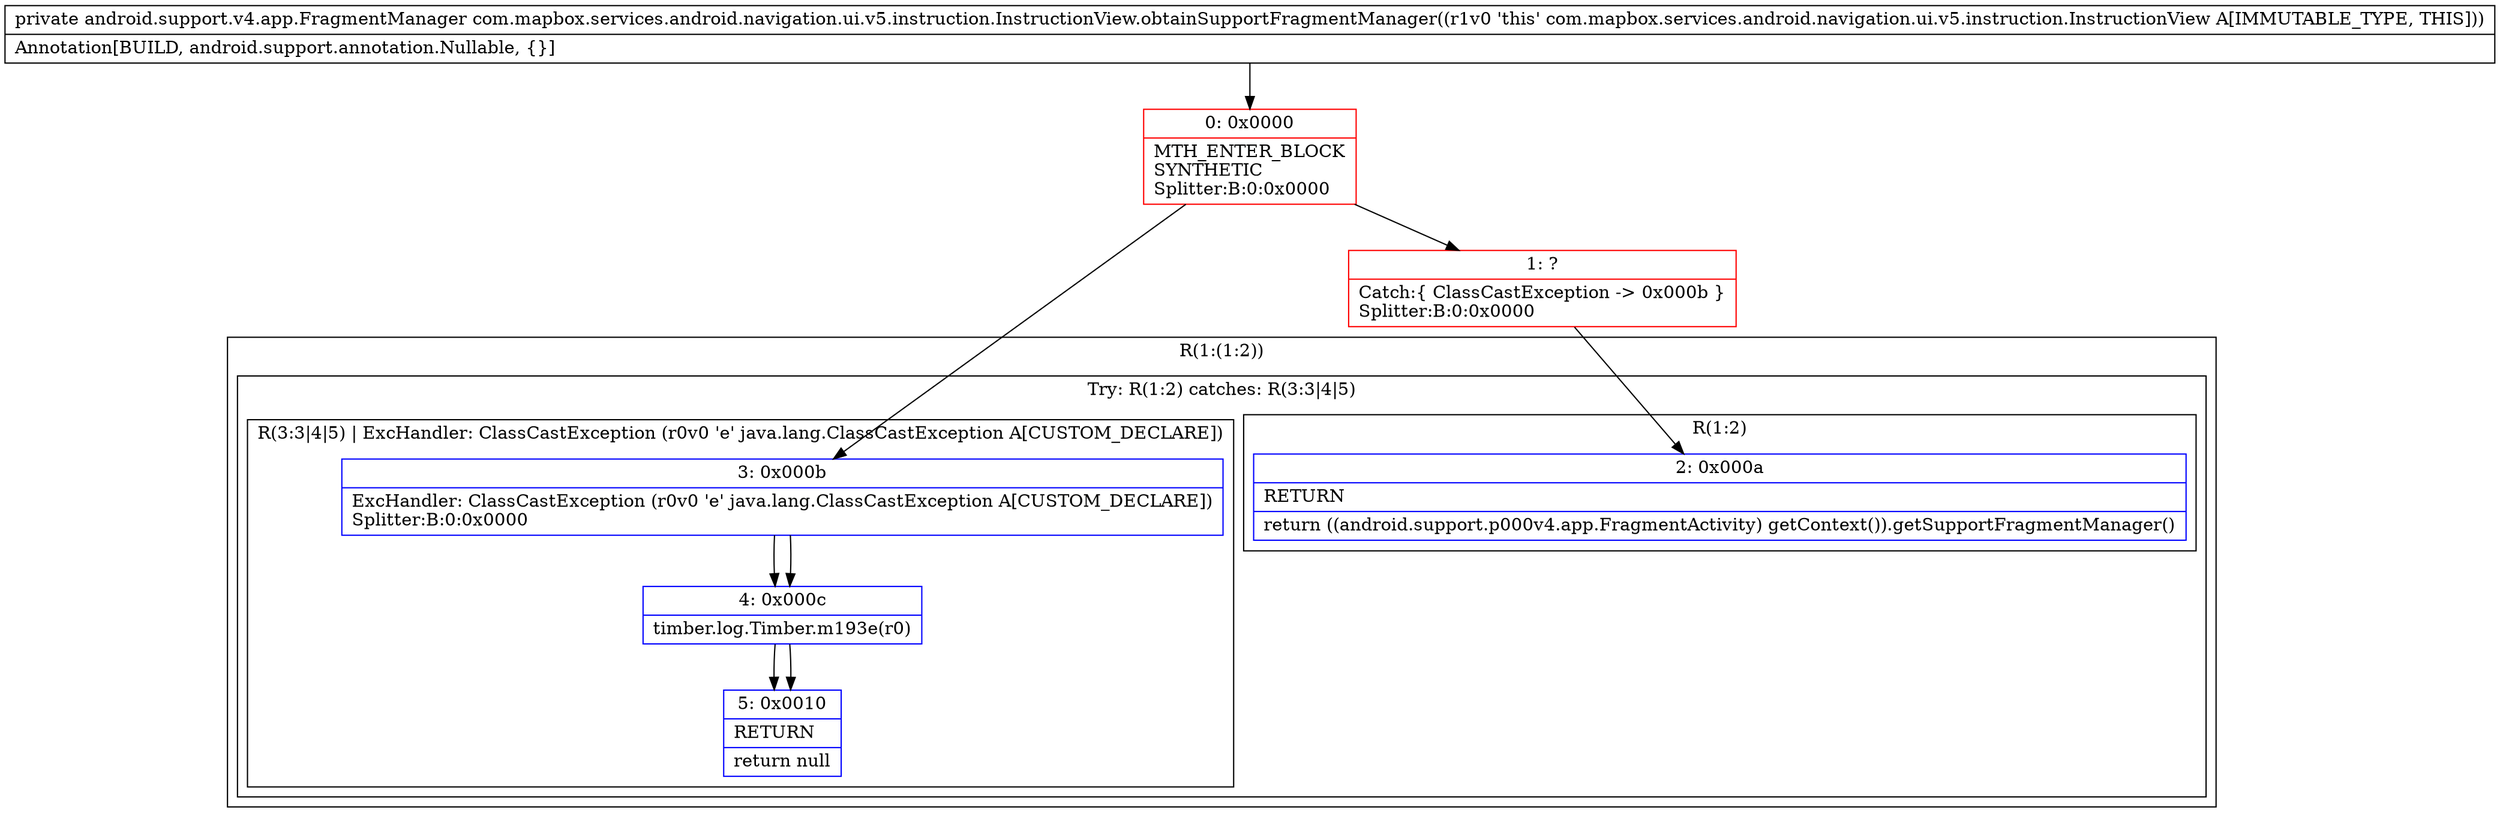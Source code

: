 digraph "CFG forcom.mapbox.services.android.navigation.ui.v5.instruction.InstructionView.obtainSupportFragmentManager()Landroid\/support\/v4\/app\/FragmentManager;" {
subgraph cluster_Region_714472928 {
label = "R(1:(1:2))";
node [shape=record,color=blue];
subgraph cluster_TryCatchRegion_1273269309 {
label = "Try: R(1:2) catches: R(3:3|4|5)";
node [shape=record,color=blue];
subgraph cluster_Region_243787193 {
label = "R(1:2)";
node [shape=record,color=blue];
Node_2 [shape=record,label="{2\:\ 0x000a|RETURN\l|return ((android.support.p000v4.app.FragmentActivity) getContext()).getSupportFragmentManager()\l}"];
}
subgraph cluster_Region_1741839563 {
label = "R(3:3|4|5) | ExcHandler: ClassCastException (r0v0 'e' java.lang.ClassCastException A[CUSTOM_DECLARE])\l";
node [shape=record,color=blue];
Node_3 [shape=record,label="{3\:\ 0x000b|ExcHandler: ClassCastException (r0v0 'e' java.lang.ClassCastException A[CUSTOM_DECLARE])\lSplitter:B:0:0x0000\l}"];
Node_4 [shape=record,label="{4\:\ 0x000c|timber.log.Timber.m193e(r0)\l}"];
Node_5 [shape=record,label="{5\:\ 0x0010|RETURN\l|return null\l}"];
}
}
}
subgraph cluster_Region_1741839563 {
label = "R(3:3|4|5) | ExcHandler: ClassCastException (r0v0 'e' java.lang.ClassCastException A[CUSTOM_DECLARE])\l";
node [shape=record,color=blue];
Node_3 [shape=record,label="{3\:\ 0x000b|ExcHandler: ClassCastException (r0v0 'e' java.lang.ClassCastException A[CUSTOM_DECLARE])\lSplitter:B:0:0x0000\l}"];
Node_4 [shape=record,label="{4\:\ 0x000c|timber.log.Timber.m193e(r0)\l}"];
Node_5 [shape=record,label="{5\:\ 0x0010|RETURN\l|return null\l}"];
}
Node_0 [shape=record,color=red,label="{0\:\ 0x0000|MTH_ENTER_BLOCK\lSYNTHETIC\lSplitter:B:0:0x0000\l}"];
Node_1 [shape=record,color=red,label="{1\:\ ?|Catch:\{ ClassCastException \-\> 0x000b \}\lSplitter:B:0:0x0000\l}"];
MethodNode[shape=record,label="{private android.support.v4.app.FragmentManager com.mapbox.services.android.navigation.ui.v5.instruction.InstructionView.obtainSupportFragmentManager((r1v0 'this' com.mapbox.services.android.navigation.ui.v5.instruction.InstructionView A[IMMUTABLE_TYPE, THIS]))  | Annotation[BUILD, android.support.annotation.Nullable, \{\}]\l}"];
MethodNode -> Node_0;
Node_3 -> Node_4;
Node_4 -> Node_5;
Node_3 -> Node_4;
Node_4 -> Node_5;
Node_0 -> Node_1;
Node_0 -> Node_3;
Node_1 -> Node_2;
}

